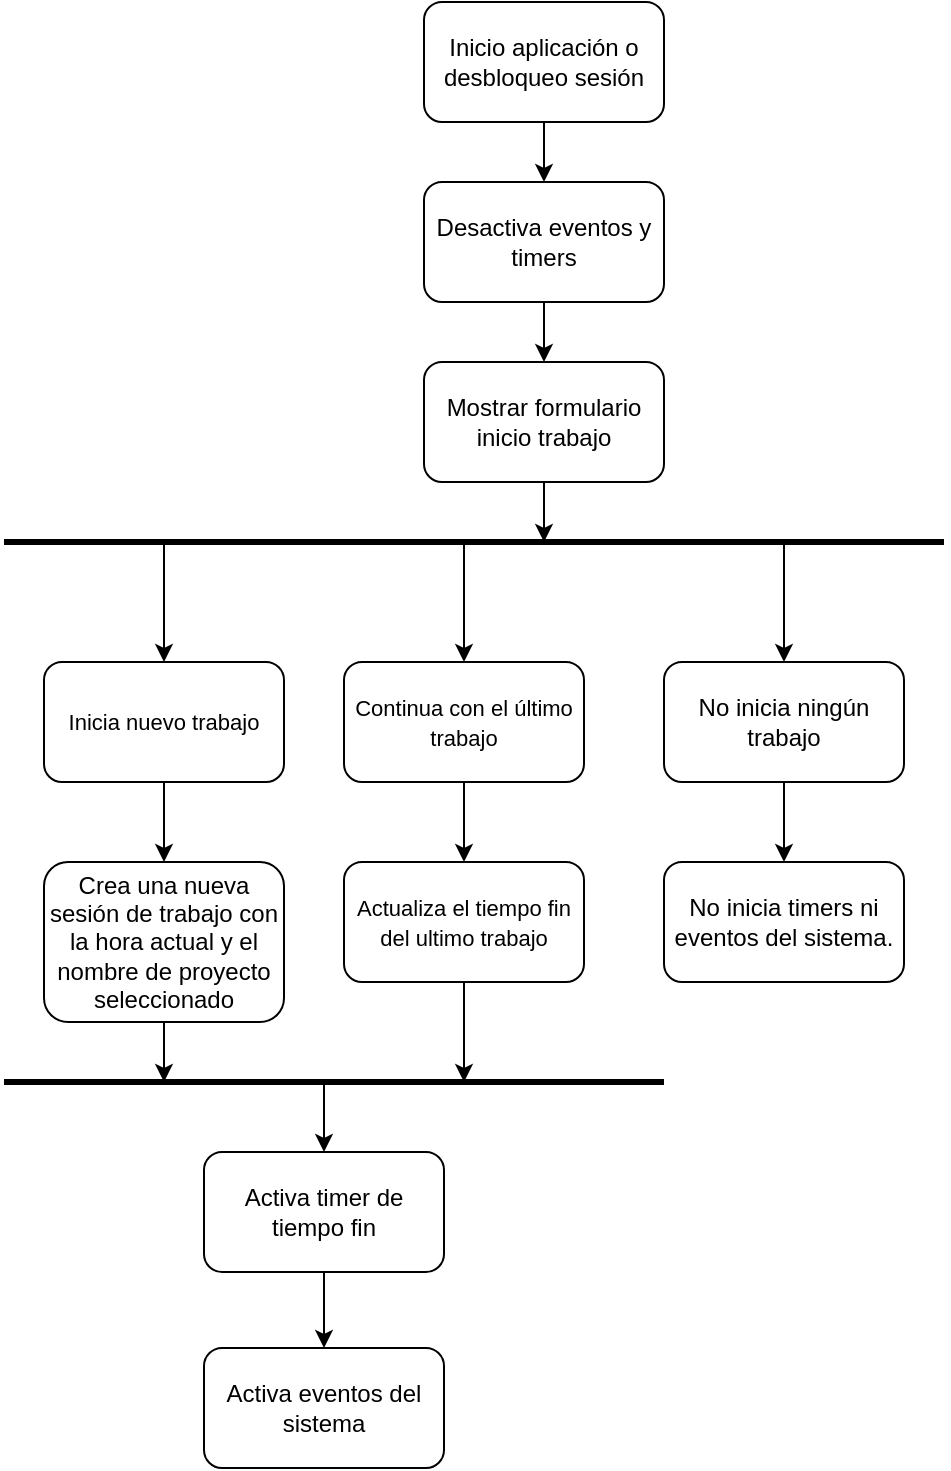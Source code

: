 <mxfile version="14.4.3" type="device" pages="4"><diagram id="C5RBs43oDa-KdzZeNtuy" name="Inicio trabajo"><mxGraphModel dx="1026" dy="731" grid="1" gridSize="10" guides="1" tooltips="1" connect="1" arrows="1" fold="1" page="1" pageScale="1" pageWidth="827" pageHeight="1169" math="0" shadow="0"><root><mxCell id="WIyWlLk6GJQsqaUBKTNV-0"/><mxCell id="WIyWlLk6GJQsqaUBKTNV-1" parent="WIyWlLk6GJQsqaUBKTNV-0"/><mxCell id="V-4LMvwx69ObgMXzwQ65-0" value="Inicio aplicación o desbloqueo sesión" style="rounded=1;whiteSpace=wrap;html=1;" vertex="1" parent="WIyWlLk6GJQsqaUBKTNV-1"><mxGeometry x="220" y="40" width="120" height="60" as="geometry"/></mxCell><mxCell id="V-4LMvwx69ObgMXzwQ65-2" value="" style="endArrow=classic;html=1;exitX=0.5;exitY=1;exitDx=0;exitDy=0;entryX=0.5;entryY=0;entryDx=0;entryDy=0;" edge="1" parent="WIyWlLk6GJQsqaUBKTNV-1" source="V-4LMvwx69ObgMXzwQ65-0" target="V-4LMvwx69ObgMXzwQ65-29"><mxGeometry width="50" height="50" relative="1" as="geometry"><mxPoint x="450" y="390" as="sourcePoint"/><mxPoint x="280" y="160" as="targetPoint"/></mxGeometry></mxCell><mxCell id="V-4LMvwx69ObgMXzwQ65-3" value="Mostrar formulario inicio trabajo" style="rounded=1;whiteSpace=wrap;html=1;" vertex="1" parent="WIyWlLk6GJQsqaUBKTNV-1"><mxGeometry x="220" y="220" width="120" height="60" as="geometry"/></mxCell><mxCell id="V-4LMvwx69ObgMXzwQ65-4" value="" style="endArrow=none;html=1;strokeWidth=3;endFill=0;" edge="1" parent="WIyWlLk6GJQsqaUBKTNV-1"><mxGeometry width="50" height="50" relative="1" as="geometry"><mxPoint x="10" y="310" as="sourcePoint"/><mxPoint x="480" y="310" as="targetPoint"/></mxGeometry></mxCell><mxCell id="V-4LMvwx69ObgMXzwQ65-5" value="" style="endArrow=classic;html=1;strokeWidth=1;exitX=0.5;exitY=1;exitDx=0;exitDy=0;entryX=0.5;entryY=0;entryDx=0;entryDy=0;" edge="1" parent="WIyWlLk6GJQsqaUBKTNV-1" source="V-4LMvwx69ObgMXzwQ65-29" target="V-4LMvwx69ObgMXzwQ65-3"><mxGeometry width="50" height="50" relative="1" as="geometry"><mxPoint x="475" y="380" as="sourcePoint"/><mxPoint x="280" y="280" as="targetPoint"/></mxGeometry></mxCell><mxCell id="V-4LMvwx69ObgMXzwQ65-6" value="" style="endArrow=classic;html=1;strokeWidth=1;" edge="1" parent="WIyWlLk6GJQsqaUBKTNV-1"><mxGeometry width="50" height="50" relative="1" as="geometry"><mxPoint x="90" y="310" as="sourcePoint"/><mxPoint x="90" y="370" as="targetPoint"/></mxGeometry></mxCell><mxCell id="V-4LMvwx69ObgMXzwQ65-7" value="&lt;span style=&quot;font-size: 11px ; background-color: rgb(255 , 255 , 255)&quot;&gt;Inicia nuevo trabajo&lt;/span&gt;" style="rounded=1;whiteSpace=wrap;html=1;" vertex="1" parent="WIyWlLk6GJQsqaUBKTNV-1"><mxGeometry x="30" y="370" width="120" height="60" as="geometry"/></mxCell><mxCell id="V-4LMvwx69ObgMXzwQ65-8" value="" style="endArrow=classic;html=1;strokeWidth=1;exitX=0.5;exitY=1;exitDx=0;exitDy=0;" edge="1" parent="WIyWlLk6GJQsqaUBKTNV-1" source="V-4LMvwx69ObgMXzwQ65-7" target="V-4LMvwx69ObgMXzwQ65-9"><mxGeometry width="50" height="50" relative="1" as="geometry"><mxPoint x="400" y="410" as="sourcePoint"/><mxPoint x="450" y="360" as="targetPoint"/></mxGeometry></mxCell><mxCell id="V-4LMvwx69ObgMXzwQ65-9" value="Crea una nueva sesión de trabajo con la hora actual y el nombre de proyecto seleccionado" style="rounded=1;whiteSpace=wrap;html=1;" vertex="1" parent="WIyWlLk6GJQsqaUBKTNV-1"><mxGeometry x="30" y="470" width="120" height="80" as="geometry"/></mxCell><mxCell id="V-4LMvwx69ObgMXzwQ65-10" value="&lt;span style=&quot;font-size: 11px ; background-color: rgb(255 , 255 , 255)&quot;&gt;Continua con el último trabajo&lt;/span&gt;" style="rounded=1;whiteSpace=wrap;html=1;" vertex="1" parent="WIyWlLk6GJQsqaUBKTNV-1"><mxGeometry x="180" y="370" width="120" height="60" as="geometry"/></mxCell><mxCell id="V-4LMvwx69ObgMXzwQ65-14" style="edgeStyle=orthogonalEdgeStyle;rounded=0;orthogonalLoop=1;jettySize=auto;html=1;exitX=0.5;exitY=1;exitDx=0;exitDy=0;entryX=0.5;entryY=0;entryDx=0;entryDy=0;endArrow=classic;endFill=1;strokeWidth=1;" edge="1" parent="WIyWlLk6GJQsqaUBKTNV-1" source="V-4LMvwx69ObgMXzwQ65-11" target="V-4LMvwx69ObgMXzwQ65-12"><mxGeometry relative="1" as="geometry"/></mxCell><mxCell id="V-4LMvwx69ObgMXzwQ65-11" value="Activa timer de tiempo fin" style="rounded=1;whiteSpace=wrap;html=1;" vertex="1" parent="WIyWlLk6GJQsqaUBKTNV-1"><mxGeometry x="110" y="615" width="120" height="60" as="geometry"/></mxCell><mxCell id="V-4LMvwx69ObgMXzwQ65-12" value="Activa eventos del sistema" style="rounded=1;whiteSpace=wrap;html=1;" vertex="1" parent="WIyWlLk6GJQsqaUBKTNV-1"><mxGeometry x="110" y="713" width="120" height="60" as="geometry"/></mxCell><mxCell id="V-4LMvwx69ObgMXzwQ65-15" value="" style="endArrow=classic;html=1;strokeWidth=1;" edge="1" parent="WIyWlLk6GJQsqaUBKTNV-1" target="V-4LMvwx69ObgMXzwQ65-10"><mxGeometry width="50" height="50" relative="1" as="geometry"><mxPoint x="240" y="310" as="sourcePoint"/><mxPoint x="460" y="420" as="targetPoint"/></mxGeometry></mxCell><mxCell id="V-4LMvwx69ObgMXzwQ65-16" value="&lt;span style=&quot;font-size: 11px ; background-color: rgb(255 , 255 , 255)&quot;&gt;Actualiza el tiempo fin del ultimo trabajo&lt;/span&gt;" style="rounded=1;whiteSpace=wrap;html=1;" vertex="1" parent="WIyWlLk6GJQsqaUBKTNV-1"><mxGeometry x="180" y="470" width="120" height="60" as="geometry"/></mxCell><mxCell id="V-4LMvwx69ObgMXzwQ65-17" value="" style="endArrow=none;html=1;strokeWidth=3;" edge="1" parent="WIyWlLk6GJQsqaUBKTNV-1"><mxGeometry width="50" height="50" relative="1" as="geometry"><mxPoint x="10" y="580" as="sourcePoint"/><mxPoint x="340" y="580" as="targetPoint"/></mxGeometry></mxCell><mxCell id="V-4LMvwx69ObgMXzwQ65-18" value="" style="endArrow=classic;html=1;strokeWidth=1;entryX=0.5;entryY=0;entryDx=0;entryDy=0;" edge="1" parent="WIyWlLk6GJQsqaUBKTNV-1" target="V-4LMvwx69ObgMXzwQ65-11"><mxGeometry width="50" height="50" relative="1" as="geometry"><mxPoint x="170" y="580" as="sourcePoint"/><mxPoint x="460" y="420" as="targetPoint"/></mxGeometry></mxCell><mxCell id="V-4LMvwx69ObgMXzwQ65-19" value="" style="endArrow=classic;html=1;strokeWidth=1;exitX=0.5;exitY=1;exitDx=0;exitDy=0;" edge="1" parent="WIyWlLk6GJQsqaUBKTNV-1" source="V-4LMvwx69ObgMXzwQ65-9"><mxGeometry width="50" height="50" relative="1" as="geometry"><mxPoint x="410" y="470" as="sourcePoint"/><mxPoint x="90" y="580" as="targetPoint"/></mxGeometry></mxCell><mxCell id="V-4LMvwx69ObgMXzwQ65-20" value="" style="endArrow=classic;html=1;strokeWidth=1;exitX=0.5;exitY=1;exitDx=0;exitDy=0;" edge="1" parent="WIyWlLk6GJQsqaUBKTNV-1" source="V-4LMvwx69ObgMXzwQ65-16"><mxGeometry width="50" height="50" relative="1" as="geometry"><mxPoint x="410" y="470" as="sourcePoint"/><mxPoint x="240" y="580" as="targetPoint"/></mxGeometry></mxCell><mxCell id="V-4LMvwx69ObgMXzwQ65-21" value="" style="endArrow=classic;html=1;strokeWidth=1;exitX=0.5;exitY=1;exitDx=0;exitDy=0;entryX=0.5;entryY=0;entryDx=0;entryDy=0;" edge="1" parent="WIyWlLk6GJQsqaUBKTNV-1" source="V-4LMvwx69ObgMXzwQ65-10" target="V-4LMvwx69ObgMXzwQ65-16"><mxGeometry width="50" height="50" relative="1" as="geometry"><mxPoint x="410" y="470" as="sourcePoint"/><mxPoint x="460" y="420" as="targetPoint"/></mxGeometry></mxCell><mxCell id="V-4LMvwx69ObgMXzwQ65-23" value="No inicia ningún trabajo" style="rounded=1;whiteSpace=wrap;html=1;" vertex="1" parent="WIyWlLk6GJQsqaUBKTNV-1"><mxGeometry x="340" y="370" width="120" height="60" as="geometry"/></mxCell><mxCell id="V-4LMvwx69ObgMXzwQ65-24" value="" style="endArrow=classic;html=1;strokeWidth=1;entryX=0.5;entryY=0;entryDx=0;entryDy=0;" edge="1" parent="WIyWlLk6GJQsqaUBKTNV-1" target="V-4LMvwx69ObgMXzwQ65-23"><mxGeometry width="50" height="50" relative="1" as="geometry"><mxPoint x="400" y="310" as="sourcePoint"/><mxPoint x="460" y="410" as="targetPoint"/></mxGeometry></mxCell><mxCell id="V-4LMvwx69ObgMXzwQ65-25" value="No inicia timers ni eventos del sistema." style="rounded=1;whiteSpace=wrap;html=1;" vertex="1" parent="WIyWlLk6GJQsqaUBKTNV-1"><mxGeometry x="340" y="470" width="120" height="60" as="geometry"/></mxCell><mxCell id="V-4LMvwx69ObgMXzwQ65-26" value="" style="endArrow=classic;html=1;strokeWidth=1;exitX=0.5;exitY=1;exitDx=0;exitDy=0;entryX=0.5;entryY=0;entryDx=0;entryDy=0;" edge="1" parent="WIyWlLk6GJQsqaUBKTNV-1" source="V-4LMvwx69ObgMXzwQ65-23" target="V-4LMvwx69ObgMXzwQ65-25"><mxGeometry width="50" height="50" relative="1" as="geometry"><mxPoint x="410" y="460" as="sourcePoint"/><mxPoint x="460" y="410" as="targetPoint"/></mxGeometry></mxCell><mxCell id="V-4LMvwx69ObgMXzwQ65-29" value="Desactiva eventos y timers" style="rounded=1;whiteSpace=wrap;html=1;" vertex="1" parent="WIyWlLk6GJQsqaUBKTNV-1"><mxGeometry x="220" y="130" width="120" height="60" as="geometry"/></mxCell><mxCell id="V-4LMvwx69ObgMXzwQ65-30" value="" style="endArrow=classic;html=1;strokeWidth=1;exitX=0.5;exitY=1;exitDx=0;exitDy=0;" edge="1" parent="WIyWlLk6GJQsqaUBKTNV-1" source="V-4LMvwx69ObgMXzwQ65-3"><mxGeometry width="50" height="50" relative="1" as="geometry"><mxPoint x="475" y="450" as="sourcePoint"/><mxPoint x="280" y="310" as="targetPoint"/></mxGeometry></mxCell></root></mxGraphModel></diagram><diagram id="xIEe8V3oJMuwD2rvXeeP" name="Timer tiempo final"><mxGraphModel dx="1026" dy="731" grid="1" gridSize="10" guides="1" tooltips="1" connect="1" arrows="1" fold="1" page="1" pageScale="1" pageWidth="850" pageHeight="1100" math="0" shadow="0"><root><mxCell id="oF1rQk3LmjUNmGXoKCz8-0"/><mxCell id="oF1rQk3LmjUNmGXoKCz8-1" parent="oF1rQk3LmjUNmGXoKCz8-0"/><mxCell id="aa2miv9MBnnHk6kFRRGL-0" value="On timer" style="rounded=1;whiteSpace=wrap;html=1;" vertex="1" parent="oF1rQk3LmjUNmGXoKCz8-1"><mxGeometry x="80" y="40" width="120" height="60" as="geometry"/></mxCell><mxCell id="aa2miv9MBnnHk6kFRRGL-3" value="Actualizar tiempo fin de la ultima sesión de trabajo" style="rounded=1;whiteSpace=wrap;html=1;" vertex="1" parent="oF1rQk3LmjUNmGXoKCz8-1"><mxGeometry x="80" y="150" width="120" height="60" as="geometry"/></mxCell><mxCell id="aa2miv9MBnnHk6kFRRGL-4" value="" style="endArrow=classic;html=1;strokeWidth=1;exitX=0.5;exitY=1;exitDx=0;exitDy=0;" edge="1" parent="oF1rQk3LmjUNmGXoKCz8-1" source="aa2miv9MBnnHk6kFRRGL-0" target="aa2miv9MBnnHk6kFRRGL-3"><mxGeometry width="50" height="50" relative="1" as="geometry"><mxPoint x="400" y="300" as="sourcePoint"/><mxPoint x="450" y="250" as="targetPoint"/></mxGeometry></mxCell></root></mxGraphModel></diagram><diagram id="67_muCVIj8V7eZ2Y27iN" name="Evento desbloqueo sesión"><mxGraphModel dx="1026" dy="731" grid="1" gridSize="10" guides="1" tooltips="1" connect="1" arrows="1" fold="1" page="1" pageScale="1" pageWidth="850" pageHeight="1100" math="0" shadow="0"><root><mxCell id="bR-G9x2ozbHp2lDape14-0"/><mxCell id="bR-G9x2ozbHp2lDape14-1" parent="bR-G9x2ozbHp2lDape14-0"/><mxCell id="97Ccy7Uc8UcKclk-ZFJt-0" value="Evento" style="rounded=1;whiteSpace=wrap;html=1;" vertex="1" parent="bR-G9x2ozbHp2lDape14-1"><mxGeometry x="80" y="40" width="120" height="60" as="geometry"/></mxCell><mxCell id="97Ccy7Uc8UcKclk-ZFJt-1" value="Abrir pantalla de selección de proyecto." style="rounded=1;whiteSpace=wrap;html=1;" vertex="1" parent="bR-G9x2ozbHp2lDape14-1"><mxGeometry x="80" y="240" width="120" height="60" as="geometry"/></mxCell><mxCell id="97Ccy7Uc8UcKclk-ZFJt-2" value="" style="endArrow=classic;html=1;strokeWidth=1;exitX=0.5;exitY=1;exitDx=0;exitDy=0;entryX=0.5;entryY=0;entryDx=0;entryDy=0;" edge="1" parent="bR-G9x2ozbHp2lDape14-1" source="97Ccy7Uc8UcKclk-ZFJt-0" target="20SqIY7xRc_v0qtyiu-H-0"><mxGeometry width="50" height="50" relative="1" as="geometry"><mxPoint x="400" y="300" as="sourcePoint"/><mxPoint x="450" y="250" as="targetPoint"/></mxGeometry></mxCell><mxCell id="20SqIY7xRc_v0qtyiu-H-1" style="edgeStyle=orthogonalEdgeStyle;rounded=0;orthogonalLoop=1;jettySize=auto;html=1;exitX=0.5;exitY=1;exitDx=0;exitDy=0;entryX=0.5;entryY=0;entryDx=0;entryDy=0;endArrow=classic;endFill=1;strokeWidth=1;" edge="1" parent="bR-G9x2ozbHp2lDape14-1" source="20SqIY7xRc_v0qtyiu-H-0" target="97Ccy7Uc8UcKclk-ZFJt-1"><mxGeometry relative="1" as="geometry"/></mxCell><mxCell id="20SqIY7xRc_v0qtyiu-H-0" value="Desactivar timer tiempo final" style="rounded=1;whiteSpace=wrap;html=1;" vertex="1" parent="bR-G9x2ozbHp2lDape14-1"><mxGeometry x="80" y="140" width="120" height="60" as="geometry"/></mxCell></root></mxGraphModel></diagram><diagram id="dY8Xo4pftxDY3Y2Pe4ah" name="Evento bloqueo sesión"><mxGraphModel dx="1026" dy="731" grid="1" gridSize="10" guides="1" tooltips="1" connect="1" arrows="1" fold="1" page="1" pageScale="1" pageWidth="850" pageHeight="1100" math="0" shadow="0"><root><mxCell id="lSdembg7G_5fyS-gbUxf-0"/><mxCell id="lSdembg7G_5fyS-gbUxf-1" parent="lSdembg7G_5fyS-gbUxf-0"/><mxCell id="UNcbltzU0zmE6q0ujleg-0" value="Evento" style="rounded=1;whiteSpace=wrap;html=1;" vertex="1" parent="lSdembg7G_5fyS-gbUxf-1"><mxGeometry x="100" y="50" width="120" height="60" as="geometry"/></mxCell><mxCell id="9AoARY7qYYF0wOy8gPBX-0" value="Actualizar tiempo fin de la ultima sesión de trabajo" style="rounded=1;whiteSpace=wrap;html=1;" vertex="1" parent="lSdembg7G_5fyS-gbUxf-1"><mxGeometry x="100" y="160" width="120" height="60" as="geometry"/></mxCell><mxCell id="9AoARY7qYYF0wOy8gPBX-1" value="" style="endArrow=classic;html=1;strokeWidth=1;exitX=0.5;exitY=1;exitDx=0;exitDy=0;entryX=0.5;entryY=0;entryDx=0;entryDy=0;" edge="1" parent="lSdembg7G_5fyS-gbUxf-1" source="UNcbltzU0zmE6q0ujleg-0" target="9AoARY7qYYF0wOy8gPBX-0"><mxGeometry width="50" height="50" relative="1" as="geometry"><mxPoint x="400" y="400" as="sourcePoint"/><mxPoint x="450" y="350" as="targetPoint"/></mxGeometry></mxCell><mxCell id="9AoARY7qYYF0wOy8gPBX-2" value="Desactivar timer tiempo final" style="rounded=1;whiteSpace=wrap;html=1;" vertex="1" parent="lSdembg7G_5fyS-gbUxf-1"><mxGeometry x="100" y="270" width="120" height="60" as="geometry"/></mxCell><mxCell id="9AoARY7qYYF0wOy8gPBX-3" value="" style="endArrow=classic;html=1;strokeWidth=1;exitX=0.5;exitY=1;exitDx=0;exitDy=0;entryX=0.5;entryY=0;entryDx=0;entryDy=0;" edge="1" parent="lSdembg7G_5fyS-gbUxf-1" source="9AoARY7qYYF0wOy8gPBX-0" target="9AoARY7qYYF0wOy8gPBX-2"><mxGeometry width="50" height="50" relative="1" as="geometry"><mxPoint x="400" y="400" as="sourcePoint"/><mxPoint x="450" y="350" as="targetPoint"/></mxGeometry></mxCell></root></mxGraphModel></diagram></mxfile>